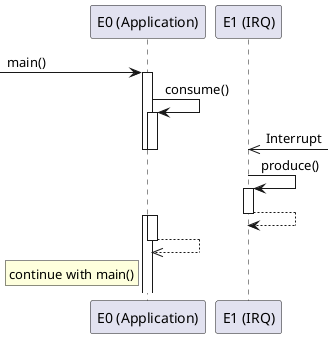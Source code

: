 //draw the epilogue prologue for the implementent software as a sequence diagram

@startuml

participant "E0 (Application)" as App
participant "E1 (IRQ)" as Int

[-> App ++: main()
App -> App ++: consume()
Int <<-] : Interrupt
deactivate App
deactivate App
Int -> Int  ++ : produce()
return
activate App
activate App
App -->> App
deactivate App
rnote left of App
continue with main()
endrnote
@enduml
